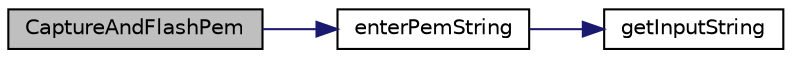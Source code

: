 digraph "CaptureAndFlashPem"
{
 // LATEX_PDF_SIZE
  edge [fontname="Helvetica",fontsize="10",labelfontname="Helvetica",labelfontsize="10"];
  node [fontname="Helvetica",fontsize="10",shape=record];
  rankdir="LR";
  Node1 [label="CaptureAndFlashPem",height=0.2,width=0.4,color="black", fillcolor="grey75", style="filled", fontcolor="black",tooltip="Ask user and write the TLS certificates and key to the Flash memory."];
  Node1 -> Node2 [color="midnightblue",fontsize="10",style="solid",fontname="Helvetica"];
  Node2 [label="enterPemString",height=0.2,width=0.4,color="black", fillcolor="white", style="filled",URL="$iot__flash__config_8c.html#afa7d4b6a287e3a01966f8f384e52398b",tooltip="Get one PEM string (ASCII format of TLS certificates and keys) from the console (user input)."];
  Node2 -> Node3 [color="midnightblue",fontsize="10",style="solid",fontname="Helvetica"];
  Node3 [label="getInputString",height=0.2,width=0.4,color="black", fillcolor="white", style="filled",URL="$iot__flash__config_8c.html#a0af1469c770b8d2dcea1a7057414f05b",tooltip="Get a line from the console (user input)."];
}

